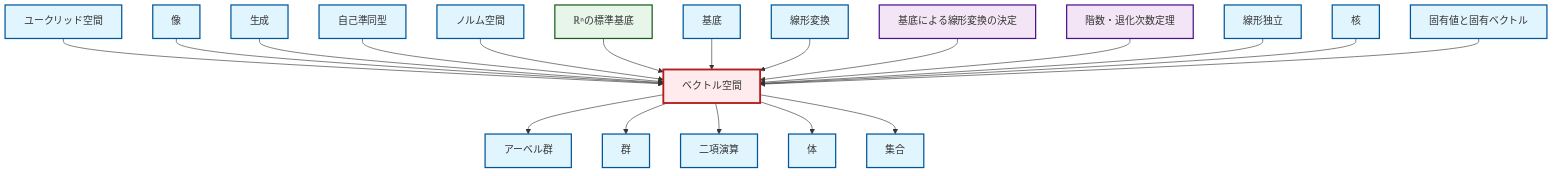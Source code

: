 graph TD
    classDef definition fill:#e1f5fe,stroke:#01579b,stroke-width:2px
    classDef theorem fill:#f3e5f5,stroke:#4a148c,stroke-width:2px
    classDef axiom fill:#fff3e0,stroke:#e65100,stroke-width:2px
    classDef example fill:#e8f5e9,stroke:#1b5e20,stroke-width:2px
    classDef current fill:#ffebee,stroke:#b71c1c,stroke-width:3px
    def-linear-transformation["線形変換"]:::definition
    ex-standard-basis-rn["ℝⁿの標準基底"]:::example
    thm-linear-transformation-basis["基底による線形変換の決定"]:::theorem
    def-group["群"]:::definition
    def-set["集合"]:::definition
    def-eigenvalue-eigenvector["固有値と固有ベクトル"]:::definition
    def-vector-space["ベクトル空間"]:::definition
    def-euclidean-space["ユークリッド空間"]:::definition
    def-kernel["核"]:::definition
    def-normed-vector-space["ノルム空間"]:::definition
    def-image["像"]:::definition
    def-span["生成"]:::definition
    def-linear-independence["線形独立"]:::definition
    thm-rank-nullity["階数・退化次数定理"]:::theorem
    def-endomorphism["自己準同型"]:::definition
    def-abelian-group["アーベル群"]:::definition
    def-field["体"]:::definition
    def-basis["基底"]:::definition
    def-binary-operation["二項演算"]:::definition
    def-euclidean-space --> def-vector-space
    def-image --> def-vector-space
    def-span --> def-vector-space
    def-endomorphism --> def-vector-space
    def-vector-space --> def-abelian-group
    def-normed-vector-space --> def-vector-space
    def-vector-space --> def-group
    def-vector-space --> def-binary-operation
    ex-standard-basis-rn --> def-vector-space
    def-basis --> def-vector-space
    def-linear-transformation --> def-vector-space
    thm-linear-transformation-basis --> def-vector-space
    def-vector-space --> def-field
    thm-rank-nullity --> def-vector-space
    def-linear-independence --> def-vector-space
    def-kernel --> def-vector-space
    def-eigenvalue-eigenvector --> def-vector-space
    def-vector-space --> def-set
    class def-vector-space current